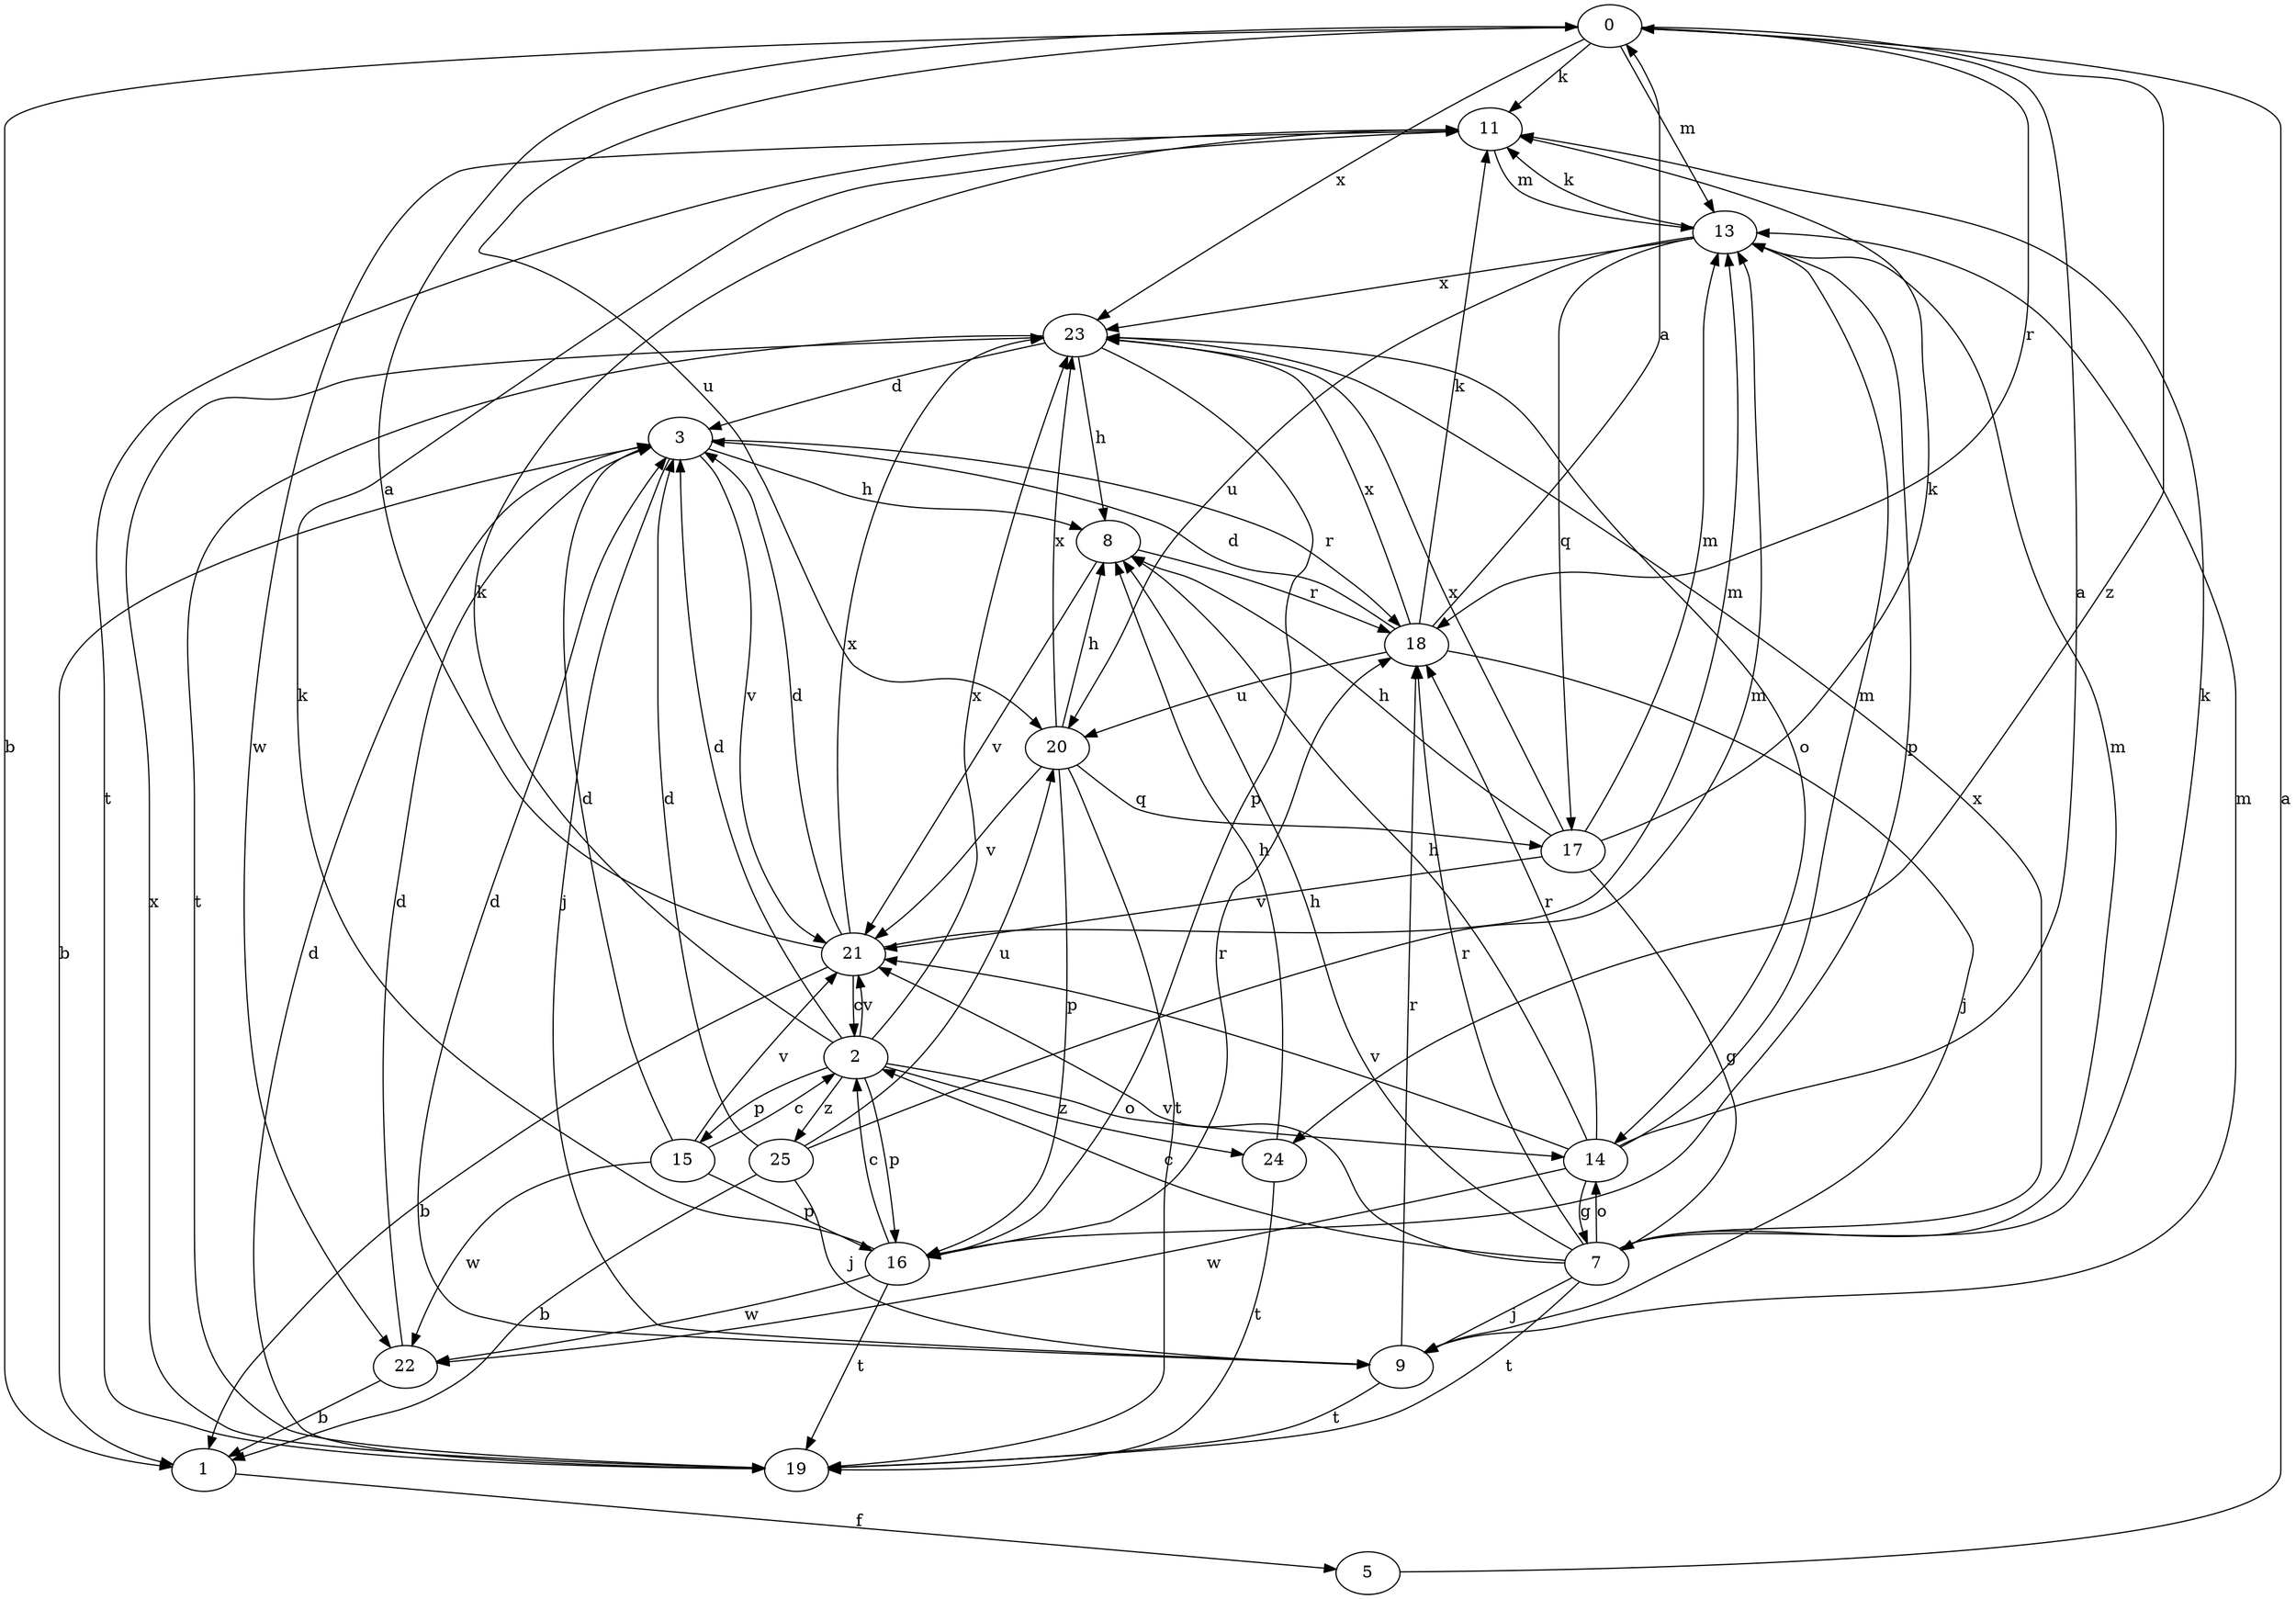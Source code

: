 strict digraph  {
0;
1;
2;
3;
5;
7;
8;
9;
11;
13;
14;
15;
16;
17;
18;
19;
20;
21;
22;
23;
24;
25;
0 -> 1  [label=b];
0 -> 11  [label=k];
0 -> 13  [label=m];
0 -> 18  [label=r];
0 -> 20  [label=u];
0 -> 23  [label=x];
0 -> 24  [label=z];
1 -> 5  [label=f];
2 -> 3  [label=d];
2 -> 11  [label=k];
2 -> 14  [label=o];
2 -> 15  [label=p];
2 -> 16  [label=p];
2 -> 21  [label=v];
2 -> 23  [label=x];
2 -> 24  [label=z];
2 -> 25  [label=z];
3 -> 1  [label=b];
3 -> 8  [label=h];
3 -> 9  [label=j];
3 -> 18  [label=r];
3 -> 21  [label=v];
5 -> 0  [label=a];
7 -> 2  [label=c];
7 -> 8  [label=h];
7 -> 9  [label=j];
7 -> 11  [label=k];
7 -> 13  [label=m];
7 -> 14  [label=o];
7 -> 18  [label=r];
7 -> 19  [label=t];
7 -> 21  [label=v];
7 -> 23  [label=x];
8 -> 18  [label=r];
8 -> 21  [label=v];
9 -> 3  [label=d];
9 -> 13  [label=m];
9 -> 18  [label=r];
9 -> 19  [label=t];
11 -> 13  [label=m];
11 -> 19  [label=t];
11 -> 22  [label=w];
13 -> 11  [label=k];
13 -> 16  [label=p];
13 -> 17  [label=q];
13 -> 20  [label=u];
13 -> 23  [label=x];
14 -> 0  [label=a];
14 -> 7  [label=g];
14 -> 8  [label=h];
14 -> 13  [label=m];
14 -> 18  [label=r];
14 -> 21  [label=v];
14 -> 22  [label=w];
15 -> 2  [label=c];
15 -> 3  [label=d];
15 -> 16  [label=p];
15 -> 21  [label=v];
15 -> 22  [label=w];
16 -> 2  [label=c];
16 -> 11  [label=k];
16 -> 18  [label=r];
16 -> 19  [label=t];
16 -> 22  [label=w];
17 -> 7  [label=g];
17 -> 8  [label=h];
17 -> 11  [label=k];
17 -> 13  [label=m];
17 -> 21  [label=v];
17 -> 23  [label=x];
18 -> 0  [label=a];
18 -> 3  [label=d];
18 -> 9  [label=j];
18 -> 11  [label=k];
18 -> 20  [label=u];
18 -> 23  [label=x];
19 -> 3  [label=d];
19 -> 23  [label=x];
20 -> 8  [label=h];
20 -> 16  [label=p];
20 -> 17  [label=q];
20 -> 19  [label=t];
20 -> 21  [label=v];
20 -> 23  [label=x];
21 -> 0  [label=a];
21 -> 1  [label=b];
21 -> 2  [label=c];
21 -> 3  [label=d];
21 -> 13  [label=m];
21 -> 23  [label=x];
22 -> 1  [label=b];
22 -> 3  [label=d];
23 -> 3  [label=d];
23 -> 8  [label=h];
23 -> 14  [label=o];
23 -> 16  [label=p];
23 -> 19  [label=t];
24 -> 8  [label=h];
24 -> 19  [label=t];
25 -> 1  [label=b];
25 -> 3  [label=d];
25 -> 9  [label=j];
25 -> 13  [label=m];
25 -> 20  [label=u];
}

